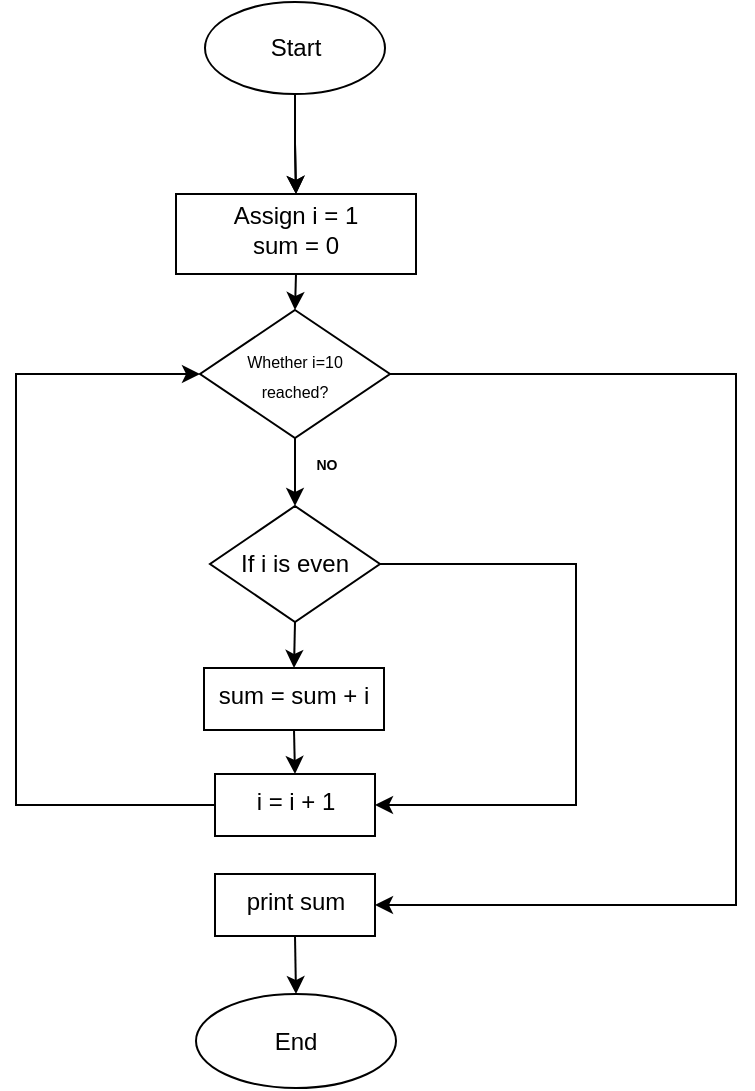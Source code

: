 <mxfile version="16.2.6" type="github"><diagram id="C5RBs43oDa-KdzZeNtuy" name="Page-1"><mxGraphModel dx="1335" dy="800" grid="1" gridSize="10" guides="1" tooltips="1" connect="1" arrows="1" fold="1" page="1" pageScale="1" pageWidth="827" pageHeight="1169" math="0" shadow="0"><root><mxCell id="WIyWlLk6GJQsqaUBKTNV-0"/><mxCell id="WIyWlLk6GJQsqaUBKTNV-1" parent="WIyWlLk6GJQsqaUBKTNV-0"/><mxCell id="pxtO5S-j7iuconIhQI5q-16" style="edgeStyle=orthogonalEdgeStyle;rounded=0;orthogonalLoop=1;jettySize=auto;html=1;exitX=0;exitY=0.5;exitDx=0;exitDy=0;fontSize=8;entryX=0;entryY=0.5;entryDx=0;entryDy=0;" edge="1" parent="WIyWlLk6GJQsqaUBKTNV-1" source="WIyWlLk6GJQsqaUBKTNV-10"><mxGeometry relative="1" as="geometry"><mxPoint x="172" y="226" as="targetPoint"/><Array as="points"><mxPoint x="80" y="442"/><mxPoint x="80" y="226"/></Array></mxGeometry></mxCell><mxCell id="WIyWlLk6GJQsqaUBKTNV-10" value="i = i + 1" style="rectangle;whiteSpace=wrap;html=1;shadow=0;fontFamily=Helvetica;fontSize=12;align=center;strokeWidth=1;spacing=6;spacingTop=-4;" parent="WIyWlLk6GJQsqaUBKTNV-1" vertex="1"><mxGeometry x="179.5" y="426" width="80" height="31" as="geometry"/></mxCell><mxCell id="6N0y2IyXrf3AvtH1OfZy-7" value="" style="edgeStyle=orthogonalEdgeStyle;rounded=0;orthogonalLoop=1;jettySize=auto;html=1;" parent="WIyWlLk6GJQsqaUBKTNV-1" source="6N0y2IyXrf3AvtH1OfZy-0" target="6N0y2IyXrf3AvtH1OfZy-2" edge="1"><mxGeometry relative="1" as="geometry"/></mxCell><mxCell id="6N0y2IyXrf3AvtH1OfZy-8" value="" style="edgeStyle=orthogonalEdgeStyle;rounded=0;orthogonalLoop=1;jettySize=auto;html=1;" parent="WIyWlLk6GJQsqaUBKTNV-1" source="6N0y2IyXrf3AvtH1OfZy-0" target="6N0y2IyXrf3AvtH1OfZy-2" edge="1"><mxGeometry relative="1" as="geometry"/></mxCell><mxCell id="6N0y2IyXrf3AvtH1OfZy-0" value="Start" style="ellipse;whiteSpace=wrap;html=1;" parent="WIyWlLk6GJQsqaUBKTNV-1" vertex="1"><mxGeometry x="174.5" y="40" width="90" height="46" as="geometry"/></mxCell><mxCell id="pxtO5S-j7iuconIhQI5q-24" style="edgeStyle=orthogonalEdgeStyle;rounded=0;orthogonalLoop=1;jettySize=auto;html=1;exitX=0.5;exitY=1;exitDx=0;exitDy=0;entryX=0.5;entryY=0;entryDx=0;entryDy=0;fontSize=8;" edge="1" parent="WIyWlLk6GJQsqaUBKTNV-1" source="6N0y2IyXrf3AvtH1OfZy-2" target="pxtO5S-j7iuconIhQI5q-0"><mxGeometry relative="1" as="geometry"/></mxCell><mxCell id="6N0y2IyXrf3AvtH1OfZy-2" value="Assign i = 1&lt;br&gt;sum = 0" style="rectangle;whiteSpace=wrap;html=1;shadow=0;fontFamily=Helvetica;fontSize=12;align=center;strokeWidth=1;spacing=6;spacingTop=-4;" parent="WIyWlLk6GJQsqaUBKTNV-1" vertex="1"><mxGeometry x="160" y="136" width="120" height="40" as="geometry"/></mxCell><mxCell id="6N0y2IyXrf3AvtH1OfZy-4" value="End" style="ellipse;whiteSpace=wrap;html=1;" parent="WIyWlLk6GJQsqaUBKTNV-1" vertex="1"><mxGeometry x="170" y="536" width="100" height="47" as="geometry"/></mxCell><mxCell id="pxtO5S-j7iuconIhQI5q-18" style="edgeStyle=orthogonalEdgeStyle;rounded=0;orthogonalLoop=1;jettySize=auto;html=1;exitX=1;exitY=0.5;exitDx=0;exitDy=0;fontSize=8;entryX=1;entryY=0.5;entryDx=0;entryDy=0;" edge="1" parent="WIyWlLk6GJQsqaUBKTNV-1" target="pxtO5S-j7iuconIhQI5q-20"><mxGeometry relative="1" as="geometry"><mxPoint x="420" y="226" as="targetPoint"/><mxPoint x="267" y="226" as="sourcePoint"/><Array as="points"><mxPoint x="440" y="226"/><mxPoint x="440" y="492"/></Array></mxGeometry></mxCell><mxCell id="pxtO5S-j7iuconIhQI5q-0" value="&lt;font style=&quot;font-size: 8px&quot;&gt;Whether i=10&lt;br&gt;reached?&lt;/font&gt;" style="rhombus;whiteSpace=wrap;html=1;" vertex="1" parent="WIyWlLk6GJQsqaUBKTNV-1"><mxGeometry x="172" y="194" width="95" height="64" as="geometry"/></mxCell><mxCell id="pxtO5S-j7iuconIhQI5q-12" style="edgeStyle=orthogonalEdgeStyle;rounded=0;orthogonalLoop=1;jettySize=auto;html=1;exitX=0.5;exitY=1;exitDx=0;exitDy=0;entryX=0.5;entryY=0;entryDx=0;entryDy=0;fontSize=8;" edge="1" parent="WIyWlLk6GJQsqaUBKTNV-1" source="pxtO5S-j7iuconIhQI5q-6" target="pxtO5S-j7iuconIhQI5q-10"><mxGeometry relative="1" as="geometry"/></mxCell><mxCell id="pxtO5S-j7iuconIhQI5q-19" style="edgeStyle=orthogonalEdgeStyle;rounded=0;orthogonalLoop=1;jettySize=auto;html=1;exitX=1;exitY=0.5;exitDx=0;exitDy=0;fontSize=8;entryX=1;entryY=0.5;entryDx=0;entryDy=0;" edge="1" parent="WIyWlLk6GJQsqaUBKTNV-1" source="pxtO5S-j7iuconIhQI5q-6" target="WIyWlLk6GJQsqaUBKTNV-10"><mxGeometry relative="1" as="geometry"><mxPoint x="350" y="446" as="targetPoint"/><Array as="points"><mxPoint x="360" y="321"/><mxPoint x="360" y="442"/></Array></mxGeometry></mxCell><mxCell id="pxtO5S-j7iuconIhQI5q-6" value="If i is even" style="rhombus;whiteSpace=wrap;html=1;" vertex="1" parent="WIyWlLk6GJQsqaUBKTNV-1"><mxGeometry x="177" y="292" width="85" height="58" as="geometry"/></mxCell><mxCell id="pxtO5S-j7iuconIhQI5q-8" value="&lt;font style=&quot;font-size: 7px&quot;&gt;&lt;b style=&quot;line-height: 0.4&quot;&gt;NO&lt;/b&gt;&lt;/font&gt;" style="text;html=1;align=center;verticalAlign=middle;resizable=0;points=[];autosize=1;strokeColor=none;fillColor=none;" vertex="1" parent="WIyWlLk6GJQsqaUBKTNV-1"><mxGeometry x="220" y="260" width="30" height="20" as="geometry"/></mxCell><mxCell id="pxtO5S-j7iuconIhQI5q-9" value="" style="endArrow=classic;html=1;rounded=0;fontSize=7;entryX=0.5;entryY=0;entryDx=0;entryDy=0;exitX=0.5;exitY=1;exitDx=0;exitDy=0;" edge="1" parent="WIyWlLk6GJQsqaUBKTNV-1" target="pxtO5S-j7iuconIhQI5q-6"><mxGeometry width="50" height="50" relative="1" as="geometry"><mxPoint x="219.5" y="258" as="sourcePoint"/><mxPoint x="270" y="286" as="targetPoint"/></mxGeometry></mxCell><mxCell id="pxtO5S-j7iuconIhQI5q-14" style="edgeStyle=orthogonalEdgeStyle;rounded=0;orthogonalLoop=1;jettySize=auto;html=1;exitX=0.5;exitY=1;exitDx=0;exitDy=0;entryX=0.5;entryY=0;entryDx=0;entryDy=0;fontSize=8;" edge="1" parent="WIyWlLk6GJQsqaUBKTNV-1" source="pxtO5S-j7iuconIhQI5q-10" target="WIyWlLk6GJQsqaUBKTNV-10"><mxGeometry relative="1" as="geometry"/></mxCell><mxCell id="pxtO5S-j7iuconIhQI5q-10" value="sum = sum + i" style="rectangle;whiteSpace=wrap;html=1;shadow=0;fontFamily=Helvetica;fontSize=12;align=center;strokeWidth=1;spacing=6;spacingTop=-4;" vertex="1" parent="WIyWlLk6GJQsqaUBKTNV-1"><mxGeometry x="174" y="373" width="90" height="31" as="geometry"/></mxCell><mxCell id="pxtO5S-j7iuconIhQI5q-22" style="edgeStyle=orthogonalEdgeStyle;rounded=0;orthogonalLoop=1;jettySize=auto;html=1;exitX=0.5;exitY=1;exitDx=0;exitDy=0;entryX=0.5;entryY=0;entryDx=0;entryDy=0;fontSize=8;" edge="1" parent="WIyWlLk6GJQsqaUBKTNV-1" source="pxtO5S-j7iuconIhQI5q-20"><mxGeometry relative="1" as="geometry"><mxPoint x="220" y="536" as="targetPoint"/></mxGeometry></mxCell><mxCell id="pxtO5S-j7iuconIhQI5q-20" value="print sum" style="rectangle;whiteSpace=wrap;html=1;shadow=0;fontFamily=Helvetica;fontSize=12;align=center;strokeWidth=1;spacing=6;spacingTop=-4;" vertex="1" parent="WIyWlLk6GJQsqaUBKTNV-1"><mxGeometry x="179.5" y="476" width="80" height="31" as="geometry"/></mxCell></root></mxGraphModel></diagram></mxfile>